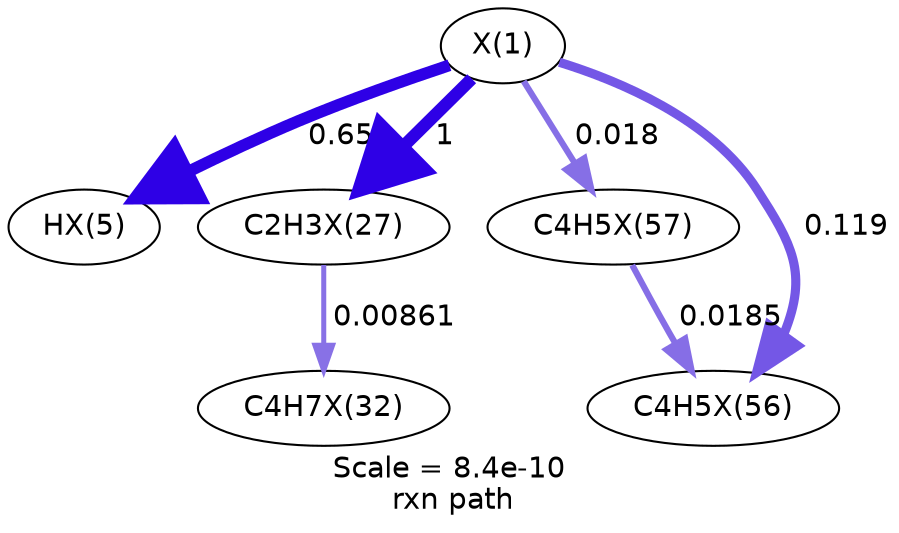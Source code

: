 digraph reaction_paths {
center=1;
s41 -> s42[fontname="Helvetica", style="setlinewidth(5.68)", arrowsize=2.84, color="0.7, 1.15, 0.9"
, label=" 0.653"];
s41 -> s43[fontname="Helvetica", style="setlinewidth(6)", arrowsize=3, color="0.7, 1.5, 0.9"
, label=" 1"];
s41 -> s55[fontname="Helvetica", style="setlinewidth(2.97)", arrowsize=1.48, color="0.7, 0.518, 0.9"
, label=" 0.018"];
s41 -> s54[fontname="Helvetica", style="setlinewidth(4.39)", arrowsize=2.2, color="0.7, 0.619, 0.9"
, label=" 0.119"];
s43 -> s48[fontname="Helvetica", style="setlinewidth(2.41)", arrowsize=1.21, color="0.7, 0.509, 0.9"
, label=" 0.00861"];
s55 -> s54[fontname="Helvetica", style="setlinewidth(2.99)", arrowsize=1.49, color="0.7, 0.519, 0.9"
, label=" 0.0185"];
s41 [ fontname="Helvetica", label="X(1)"];
s42 [ fontname="Helvetica", label="HX(5)"];
s43 [ fontname="Helvetica", label="C2H3X(27)"];
s48 [ fontname="Helvetica", label="C4H7X(32)"];
s54 [ fontname="Helvetica", label="C4H5X(56)"];
s55 [ fontname="Helvetica", label="C4H5X(57)"];
 label = "Scale = 8.4e-10\l rxn path";
 fontname = "Helvetica";
}
